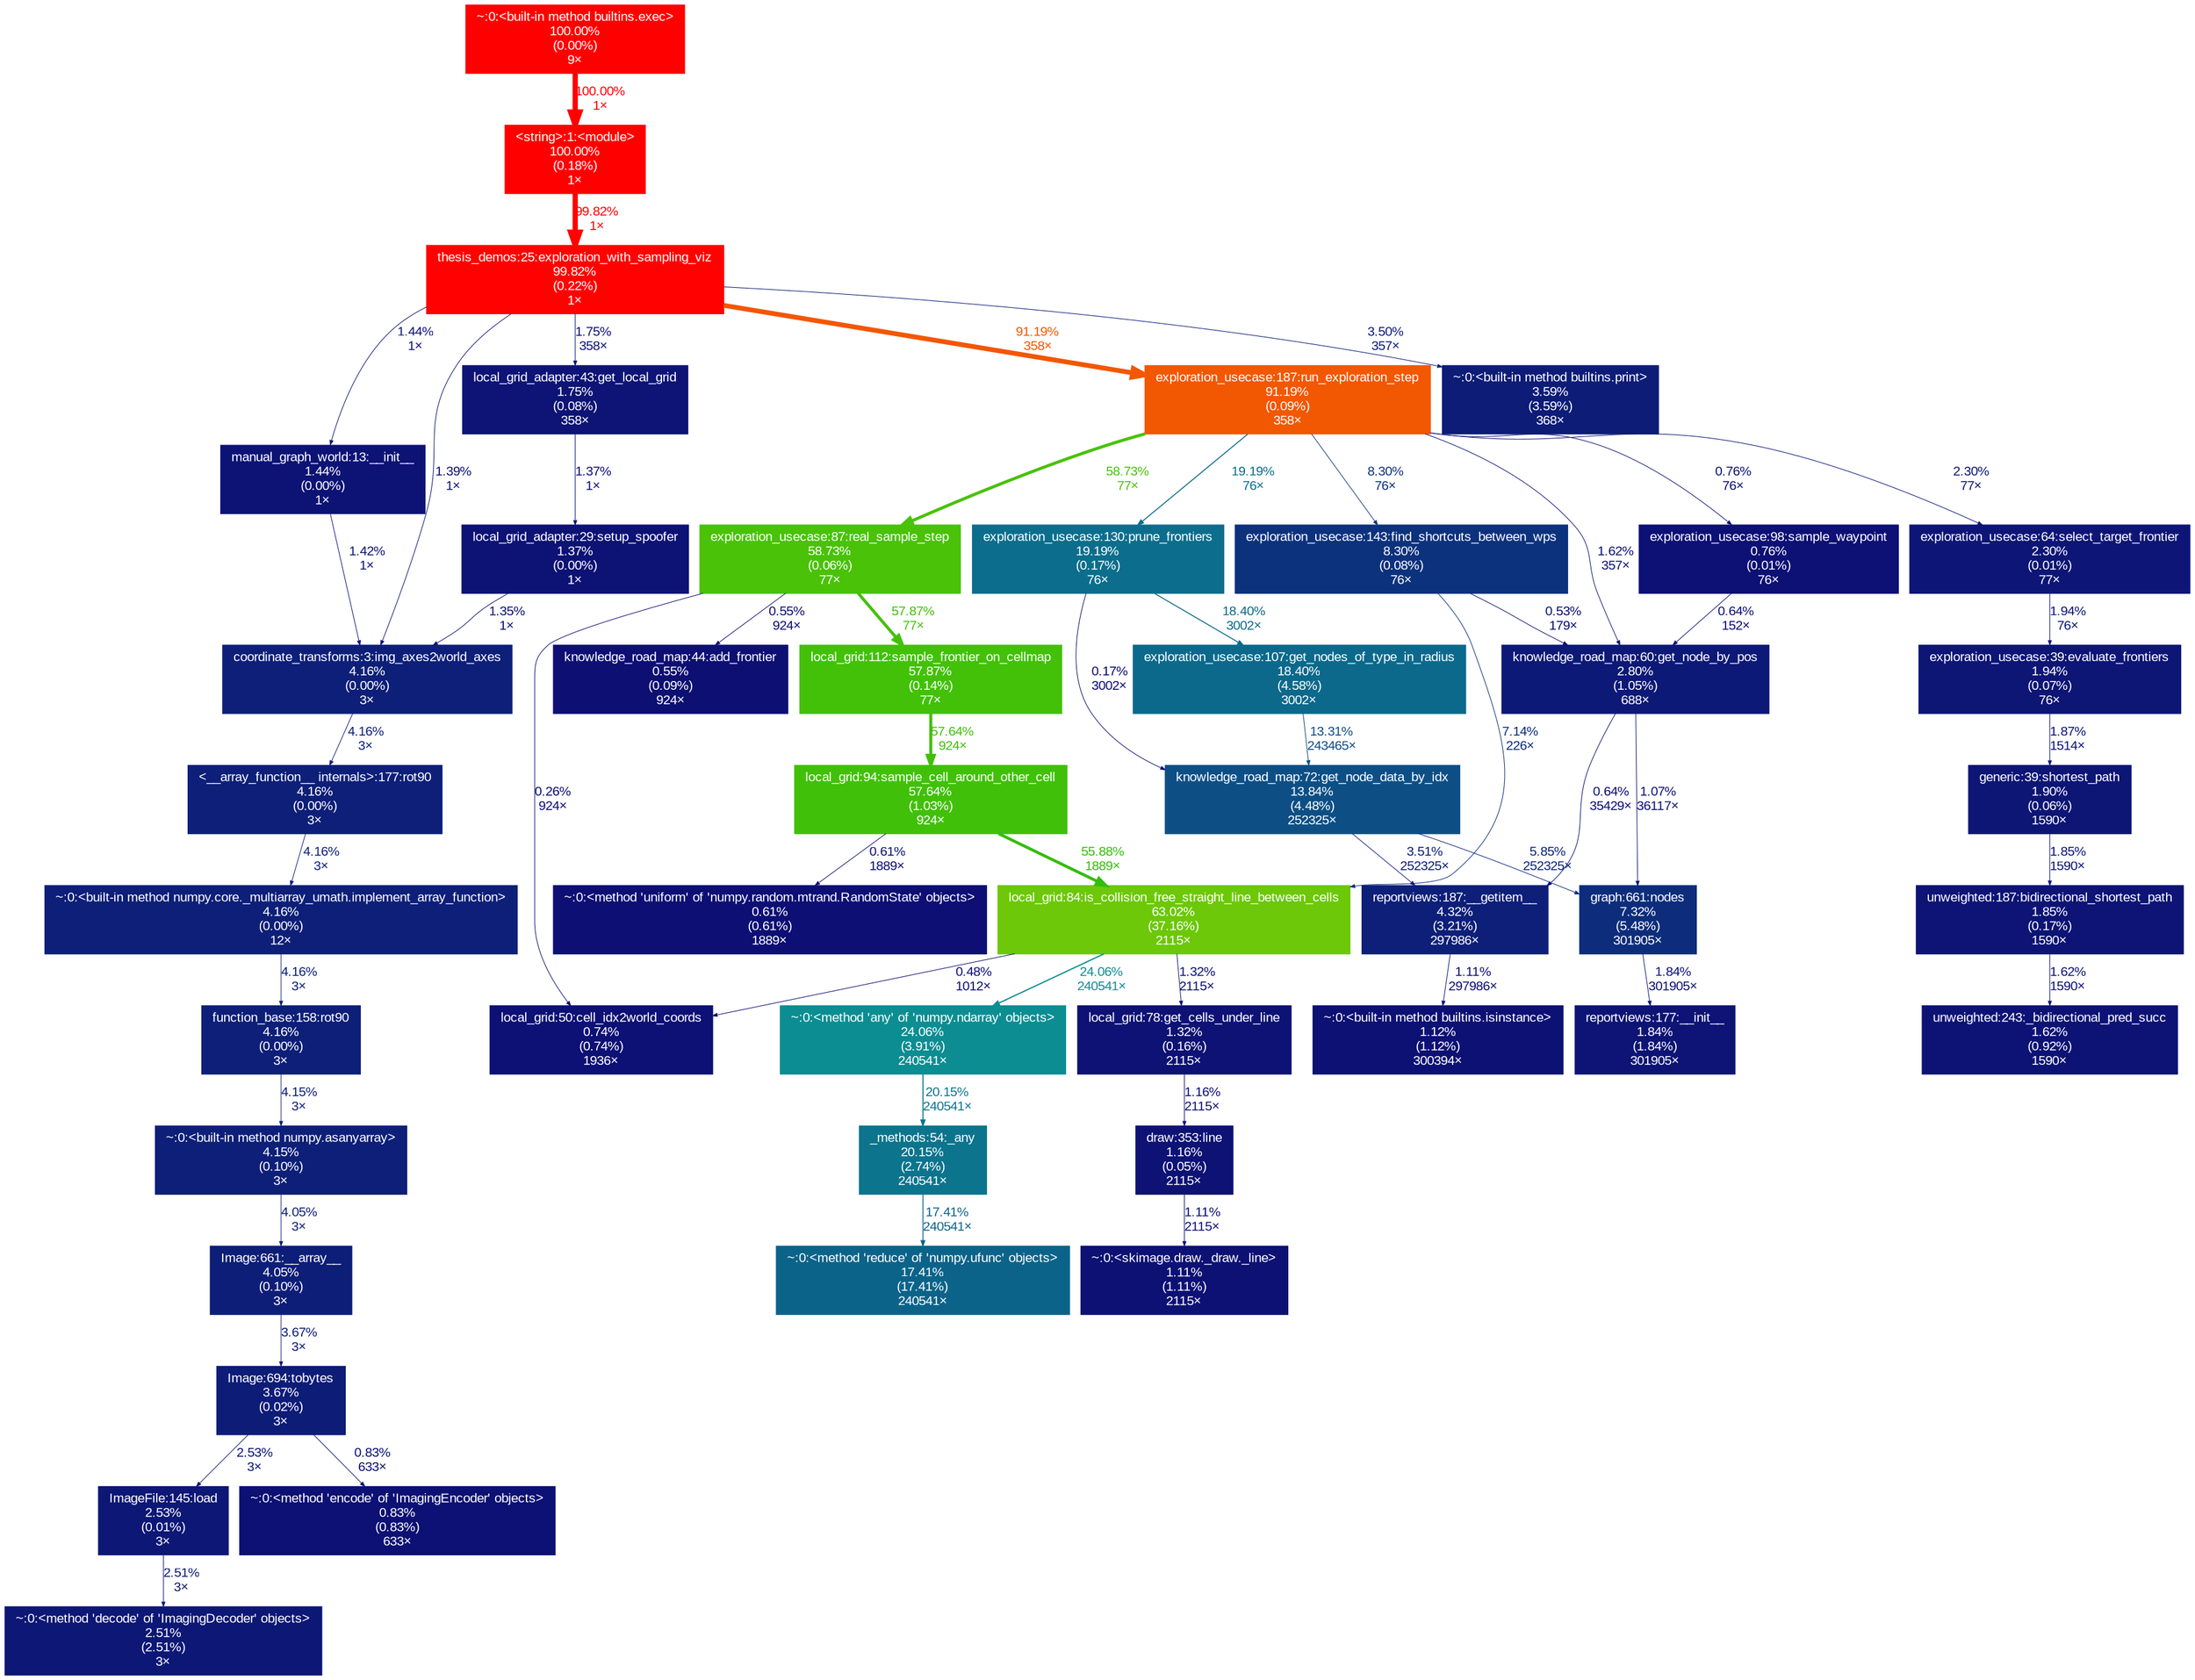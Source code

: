 digraph {
	graph [fontname=Arial, nodesep=0.125, ranksep=0.25];
	node [fontcolor=white, fontname=Arial, height=0, shape=box, style=filled, width=0];
	edge [fontname=Arial];
	66 [color="#0d1375", fontcolor="#ffffff", fontsize="10.00", label="manual_graph_world:13:__init__\n1.44%\n(0.00%)\n1×", tooltip="c:\\LOCAL_Deckard\\1_Projects\\_thesis\\knowledge_roadmap\\data_providers\\manual_graph_world.py"];
	66 -> 140 [arrowsize="0.35", color="#0d1375", fontcolor="#0d1375", fontsize="10.00", label="1.42%\n1×", labeldistance="0.50", penwidth="0.50"];
	71 [color="#ff0200", fontcolor="#ffffff", fontsize="10.00", label="thesis_demos:25:exploration_with_sampling_viz\n99.82%\n(0.22%)\n1×", tooltip="c:\\LOCAL_Deckard\\1_Projects\\_thesis\\thesis_demos.py"];
	71 -> 66 [arrowsize="0.35", color="#0d1375", fontcolor="#0d1375", fontsize="10.00", label="1.44%\n1×", labeldistance="0.50", penwidth="0.50"];
	71 -> 140 [arrowsize="0.35", color="#0d1275", fontcolor="#0d1275", fontsize="10.00", label="1.39%\n1×", labeldistance="0.50", penwidth="0.50"];
	71 -> 222 [arrowsize="0.95", color="#f25702", fontcolor="#f25702", fontsize="10.00", label="91.19%\n358×", labeldistance="3.65", penwidth="3.65"];
	71 -> 248 [arrowsize="0.35", color="#0d1475", fontcolor="#0d1475", fontsize="10.00", label="1.75%\n358×", labeldistance="0.50", penwidth="0.50"];
	71 -> 340 [arrowsize="0.35", color="#0d1c77", fontcolor="#0d1c77", fontsize="10.00", label="3.50%\n357×", labeldistance="0.50", penwidth="0.50"];
	72 [color="#ff0000", fontcolor="#ffffff", fontsize="10.00", label="<string>:1:<module>\n100.00%\n(0.18%)\n1×", tooltip="<string>"];
	72 -> 71 [arrowsize="1.00", color="#ff0200", fontcolor="#ff0200", fontsize="10.00", label="99.82%\n1×", labeldistance="3.99", penwidth="3.99"];
	126 [color="#42c108", fontcolor="#ffffff", fontsize="10.00", label="local_grid:112:sample_frontier_on_cellmap\n57.87%\n(0.14%)\n77×", tooltip="c:\\LOCAL_Deckard\\1_Projects\\_thesis\\knowledge_roadmap\\entities\\local_grid.py"];
	126 -> 244 [arrowsize="0.76", color="#41c009", fontcolor="#41c009", fontsize="10.00", label="57.64%\n924×", labeldistance="2.31", penwidth="2.31"];
	135 [color="#0d1f78", fontcolor="#ffffff", fontsize="10.00", label="~:0:<built-in method numpy.core._multiarray_umath.implement_array_function>\n4.16%\n(0.00%)\n12×", tooltip="~"];
	135 -> 141 [arrowsize="0.35", color="#0d1f78", fontcolor="#0d1f78", fontsize="10.00", label="4.16%\n3×", labeldistance="0.50", penwidth="0.50"];
	138 [color="#0c748d", fontcolor="#ffffff", fontsize="10.00", label="_methods:54:_any\n20.15%\n(2.74%)\n240541×", tooltip="C:\\Users\\houte\\Miniconda3\\envs\\thesis_env\\lib\\site-packages\\numpy\\core\\_methods.py"];
	138 -> 357 [arrowsize="0.42", color="#0c6389", fontcolor="#0c6389", fontsize="10.00", label="17.41%\n240541×", labeldistance="0.70", penwidth="0.70"];
	139 [color="#0c8d92", fontcolor="#ffffff", fontsize="10.00", label="~:0:<method 'any' of 'numpy.ndarray' objects>\n24.06%\n(3.91%)\n240541×", tooltip="~"];
	139 -> 138 [arrowsize="0.45", color="#0c748d", fontcolor="#0c748d", fontsize="10.00", label="20.15%\n240541×", labeldistance="0.81", penwidth="0.81"];
	140 [color="#0d1f78", fontcolor="#ffffff", fontsize="10.00", label="coordinate_transforms:3:img_axes2world_axes\n4.16%\n(0.00%)\n3×", tooltip="c:\\LOCAL_Deckard\\1_Projects\\_thesis\\knowledge_roadmap\\utils\\coordinate_transforms.py"];
	140 -> 144 [arrowsize="0.35", color="#0d1f78", fontcolor="#0d1f78", fontsize="10.00", label="4.16%\n3×", labeldistance="0.50", penwidth="0.50"];
	141 [color="#0d1f78", fontcolor="#ffffff", fontsize="10.00", label="function_base:158:rot90\n4.16%\n(0.00%)\n3×", tooltip="C:\\Users\\houte\\Miniconda3\\envs\\thesis_env\\lib\\site-packages\\numpy\\lib\\function_base.py"];
	141 -> 159 [arrowsize="0.35", color="#0d1f78", fontcolor="#0d1f78", fontsize="10.00", label="4.15%\n3×", labeldistance="0.50", penwidth="0.50"];
	144 [color="#0d1f78", fontcolor="#ffffff", fontsize="10.00", label="<__array_function__ internals>:177:rot90\n4.16%\n(0.00%)\n3×", tooltip="<__array_function__ internals>"];
	144 -> 135 [arrowsize="0.35", color="#0d1f78", fontcolor="#0d1f78", fontsize="10.00", label="4.16%\n3×", labeldistance="0.50", penwidth="0.50"];
	148 [color="#0d1e78", fontcolor="#ffffff", fontsize="10.00", label="Image:661:__array__\n4.05%\n(0.10%)\n3×", tooltip="C:\\Users\\houte\\Miniconda3\\envs\\thesis_env\\lib\\site-packages\\PIL\\Image.py"];
	148 -> 153 [arrowsize="0.35", color="#0d1c77", fontcolor="#0d1c77", fontsize="10.00", label="3.67%\n3×", labeldistance="0.50", penwidth="0.50"];
	151 [color="#0d1776", fontcolor="#ffffff", fontsize="10.00", label="ImageFile:145:load\n2.53%\n(0.01%)\n3×", tooltip="C:\\Users\\houte\\Miniconda3\\envs\\thesis_env\\lib\\site-packages\\PIL\\ImageFile.py"];
	151 -> 275 [arrowsize="0.35", color="#0d1776", fontcolor="#0d1776", fontsize="10.00", label="2.51%\n3×", labeldistance="0.50", penwidth="0.50"];
	153 [color="#0d1c77", fontcolor="#ffffff", fontsize="10.00", label="Image:694:tobytes\n3.67%\n(0.02%)\n3×", tooltip="C:\\Users\\houte\\Miniconda3\\envs\\thesis_env\\lib\\site-packages\\PIL\\Image.py"];
	153 -> 151 [arrowsize="0.35", color="#0d1776", fontcolor="#0d1776", fontsize="10.00", label="2.53%\n3×", labeldistance="0.50", penwidth="0.50"];
	153 -> 278 [arrowsize="0.35", color="#0d1074", fontcolor="#0d1074", fontsize="10.00", label="0.83%\n633×", labeldistance="0.50", penwidth="0.50"];
	159 [color="#0d1f78", fontcolor="#ffffff", fontsize="10.00", label="~:0:<built-in method numpy.asanyarray>\n4.15%\n(0.10%)\n3×", tooltip="~"];
	159 -> 148 [arrowsize="0.35", color="#0d1e78", fontcolor="#0d1e78", fontsize="10.00", label="4.05%\n3×", labeldistance="0.50", penwidth="0.50"];
	171 [color="#0d1275", fontcolor="#ffffff", fontsize="10.00", label="local_grid_adapter:29:setup_spoofer\n1.37%\n(0.00%)\n1×", tooltip="c:\\LOCAL_Deckard\\1_Projects\\_thesis\\knowledge_roadmap\\data_providers\\local_grid_adapter.py"];
	171 -> 140 [arrowsize="0.35", color="#0d1274", fontcolor="#0d1274", fontsize="10.00", label="1.35%\n1×", labeldistance="0.50", penwidth="0.50"];
	201 [color="#0d0f73", fontcolor="#ffffff", fontsize="10.00", label="knowledge_road_map:44:add_frontier\n0.55%\n(0.09%)\n924×", tooltip="c:\\LOCAL_Deckard\\1_Projects\\_thesis\\knowledge_roadmap\\entities\\knowledge_road_map.py"];
	202 [color="#0d327d", fontcolor="#ffffff", fontsize="10.00", label="exploration_usecase:143:find_shortcuts_between_wps\n8.30%\n(0.08%)\n76×", tooltip="c:\\LOCAL_Deckard\\1_Projects\\_thesis\\knowledge_roadmap\\usecases\\exploration_usecase.py"];
	202 -> 214 [arrowsize="0.35", color="#0d0f73", fontcolor="#0d0f73", fontsize="10.00", label="0.53%\n179×", labeldistance="0.50", penwidth="0.50"];
	202 -> 242 [arrowsize="0.35", color="#0d2c7c", fontcolor="#0d2c7c", fontsize="10.00", label="7.14%\n226×", labeldistance="0.50", penwidth="0.50"];
	207 [color="#0d1375", fontcolor="#ffffff", fontsize="10.00", label="unweighted:243:_bidirectional_pred_succ\n1.62%\n(0.92%)\n1590×", tooltip="C:\\Users\\houte\\Miniconda3\\envs\\thesis_env\\lib\\site-packages\\networkx\\algorithms\\shortest_paths\\unweighted.py"];
	209 [color="#0d1475", fontcolor="#ffffff", fontsize="10.00", label="unweighted:187:bidirectional_shortest_path\n1.85%\n(0.17%)\n1590×", tooltip="C:\\Users\\houte\\Miniconda3\\envs\\thesis_env\\lib\\site-packages\\networkx\\algorithms\\shortest_paths\\unweighted.py"];
	209 -> 207 [arrowsize="0.35", color="#0d1375", fontcolor="#0d1375", fontsize="10.00", label="1.62%\n1590×", labeldistance="0.50", penwidth="0.50"];
	213 [color="#0d2d7c", fontcolor="#ffffff", fontsize="10.00", label="graph:661:nodes\n7.32%\n(5.48%)\n301905×", tooltip="C:\\Users\\houte\\Miniconda3\\envs\\thesis_env\\lib\\site-packages\\networkx\\classes\\graph.py"];
	213 -> 228 [arrowsize="0.35", color="#0d1475", fontcolor="#0d1475", fontsize="10.00", label="1.84%\n301905×", labeldistance="0.50", penwidth="0.50"];
	214 [color="#0d1976", fontcolor="#ffffff", fontsize="10.00", label="knowledge_road_map:60:get_node_by_pos\n2.80%\n(1.05%)\n688×", tooltip="c:\\LOCAL_Deckard\\1_Projects\\_thesis\\knowledge_roadmap\\entities\\knowledge_road_map.py"];
	214 -> 213 [arrowsize="0.35", color="#0d1174", fontcolor="#0d1174", fontsize="10.00", label="1.07%\n36117×", labeldistance="0.50", penwidth="0.50"];
	214 -> 230 [arrowsize="0.35", color="#0d0f74", fontcolor="#0d0f74", fontsize="10.00", label="0.64%\n35429×", labeldistance="0.50", penwidth="0.50"];
	215 [color="#0d4f85", fontcolor="#ffffff", fontsize="10.00", label="knowledge_road_map:72:get_node_data_by_idx\n13.84%\n(4.48%)\n252325×", tooltip="c:\\LOCAL_Deckard\\1_Projects\\_thesis\\knowledge_roadmap\\entities\\knowledge_road_map.py"];
	215 -> 213 [arrowsize="0.35", color="#0d267a", fontcolor="#0d267a", fontsize="10.00", label="5.85%\n252325×", labeldistance="0.50", penwidth="0.50"];
	215 -> 230 [arrowsize="0.35", color="#0d1c77", fontcolor="#0d1c77", fontsize="10.00", label="3.51%\n252325×", labeldistance="0.50", penwidth="0.50"];
	221 [color="#0c698b", fontcolor="#ffffff", fontsize="10.00", label="exploration_usecase:107:get_nodes_of_type_in_radius\n18.40%\n(4.58%)\n3002×", tooltip="c:\\LOCAL_Deckard\\1_Projects\\_thesis\\knowledge_roadmap\\usecases\\exploration_usecase.py"];
	221 -> 215 [arrowsize="0.36", color="#0d4c84", fontcolor="#0d4c84", fontsize="10.00", label="13.31%\n243465×", labeldistance="0.53", penwidth="0.53"];
	222 [color="#f25702", fontcolor="#ffffff", fontsize="10.00", label="exploration_usecase:187:run_exploration_step\n91.19%\n(0.09%)\n358×", tooltip="c:\\LOCAL_Deckard\\1_Projects\\_thesis\\knowledge_roadmap\\usecases\\exploration_usecase.py"];
	222 -> 202 [arrowsize="0.35", color="#0d327d", fontcolor="#0d327d", fontsize="10.00", label="8.30%\n76×", labeldistance="0.50", penwidth="0.50"];
	222 -> 214 [arrowsize="0.35", color="#0d1475", fontcolor="#0d1475", fontsize="10.00", label="1.62%\n357×", labeldistance="0.50", penwidth="0.50"];
	222 -> 235 [arrowsize="0.35", color="#0d1074", fontcolor="#0d1074", fontsize="10.00", label="0.76%\n76×", labeldistance="0.50", penwidth="0.50"];
	222 -> 236 [arrowsize="0.77", color="#49c208", fontcolor="#49c208", fontsize="10.00", label="58.73%\n77×", labeldistance="2.35", penwidth="2.35"];
	222 -> 237 [arrowsize="0.44", color="#0c6e8c", fontcolor="#0c6e8c", fontsize="10.00", label="19.19%\n76×", labeldistance="0.77", penwidth="0.77"];
	222 -> 238 [arrowsize="0.35", color="#0d1676", fontcolor="#0d1676", fontsize="10.00", label="2.30%\n77×", labeldistance="0.50", penwidth="0.50"];
	228 [color="#0d1475", fontcolor="#ffffff", fontsize="10.00", label="reportviews:177:__init__\n1.84%\n(1.84%)\n301905×", tooltip="C:\\Users\\houte\\Miniconda3\\envs\\thesis_env\\lib\\site-packages\\networkx\\classes\\reportviews.py"];
	230 [color="#0d1f78", fontcolor="#ffffff", fontsize="10.00", label="reportviews:187:__getitem__\n4.32%\n(3.21%)\n297986×", tooltip="C:\\Users\\houte\\Miniconda3\\envs\\thesis_env\\lib\\site-packages\\networkx\\classes\\reportviews.py"];
	230 -> 335 [arrowsize="0.35", color="#0d1174", fontcolor="#0d1174", fontsize="10.00", label="1.11%\n297986×", labeldistance="0.50", penwidth="0.50"];
	232 [color="#0d1575", fontcolor="#ffffff", fontsize="10.00", label="generic:39:shortest_path\n1.90%\n(0.06%)\n1590×", tooltip="C:\\Users\\houte\\Miniconda3\\envs\\thesis_env\\lib\\site-packages\\networkx\\algorithms\\shortest_paths\\generic.py"];
	232 -> 209 [arrowsize="0.35", color="#0d1475", fontcolor="#0d1475", fontsize="10.00", label="1.85%\n1590×", labeldistance="0.50", penwidth="0.50"];
	233 [color="#0d1575", fontcolor="#ffffff", fontsize="10.00", label="exploration_usecase:39:evaluate_frontiers\n1.94%\n(0.07%)\n76×", tooltip="c:\\LOCAL_Deckard\\1_Projects\\_thesis\\knowledge_roadmap\\usecases\\exploration_usecase.py"];
	233 -> 232 [arrowsize="0.35", color="#0d1575", fontcolor="#0d1575", fontsize="10.00", label="1.87%\n1514×", labeldistance="0.50", penwidth="0.50"];
	235 [color="#0d1074", fontcolor="#ffffff", fontsize="10.00", label="exploration_usecase:98:sample_waypoint\n0.76%\n(0.01%)\n76×", tooltip="c:\\LOCAL_Deckard\\1_Projects\\_thesis\\knowledge_roadmap\\usecases\\exploration_usecase.py"];
	235 -> 214 [arrowsize="0.35", color="#0d0f74", fontcolor="#0d0f74", fontsize="10.00", label="0.64%\n152×", labeldistance="0.50", penwidth="0.50"];
	236 [color="#49c208", fontcolor="#ffffff", fontsize="10.00", label="exploration_usecase:87:real_sample_step\n58.73%\n(0.06%)\n77×", tooltip="c:\\LOCAL_Deckard\\1_Projects\\_thesis\\knowledge_roadmap\\usecases\\exploration_usecase.py"];
	236 -> 126 [arrowsize="0.76", color="#42c108", fontcolor="#42c108", fontsize="10.00", label="57.87%\n77×", labeldistance="2.31", penwidth="2.31"];
	236 -> 201 [arrowsize="0.35", color="#0d0f73", fontcolor="#0d0f73", fontsize="10.00", label="0.55%\n924×", labeldistance="0.50", penwidth="0.50"];
	236 -> 241 [arrowsize="0.35", color="#0d0e73", fontcolor="#0d0e73", fontsize="10.00", label="0.26%\n924×", labeldistance="0.50", penwidth="0.50"];
	237 [color="#0c6e8c", fontcolor="#ffffff", fontsize="10.00", label="exploration_usecase:130:prune_frontiers\n19.19%\n(0.17%)\n76×", tooltip="c:\\LOCAL_Deckard\\1_Projects\\_thesis\\knowledge_roadmap\\usecases\\exploration_usecase.py"];
	237 -> 215 [arrowsize="0.35", color="#0d0d73", fontcolor="#0d0d73", fontsize="10.00", label="0.17%\n3002×", labeldistance="0.50", penwidth="0.50"];
	237 -> 221 [arrowsize="0.43", color="#0c698b", fontcolor="#0c698b", fontsize="10.00", label="18.40%\n3002×", labeldistance="0.74", penwidth="0.74"];
	238 [color="#0d1676", fontcolor="#ffffff", fontsize="10.00", label="exploration_usecase:64:select_target_frontier\n2.30%\n(0.01%)\n77×", tooltip="c:\\LOCAL_Deckard\\1_Projects\\_thesis\\knowledge_roadmap\\usecases\\exploration_usecase.py"];
	238 -> 233 [arrowsize="0.35", color="#0d1575", fontcolor="#0d1575", fontsize="10.00", label="1.94%\n76×", labeldistance="0.50", penwidth="0.50"];
	241 [color="#0d1074", fontcolor="#ffffff", fontsize="10.00", label="local_grid:50:cell_idx2world_coords\n0.74%\n(0.74%)\n1936×", tooltip="c:\\LOCAL_Deckard\\1_Projects\\_thesis\\knowledge_roadmap\\entities\\local_grid.py"];
	242 [color="#6cc808", fontcolor="#ffffff", fontsize="10.00", label="local_grid:84:is_collision_free_straight_line_between_cells\n63.02%\n(37.16%)\n2115×", tooltip="c:\\LOCAL_Deckard\\1_Projects\\_thesis\\knowledge_roadmap\\entities\\local_grid.py"];
	242 -> 139 [arrowsize="0.49", color="#0c8d92", fontcolor="#0c8d92", fontsize="10.00", label="24.06%\n240541×", labeldistance="0.96", penwidth="0.96"];
	242 -> 241 [arrowsize="0.35", color="#0d0f73", fontcolor="#0d0f73", fontsize="10.00", label="0.48%\n1012×", labeldistance="0.50", penwidth="0.50"];
	242 -> 243 [arrowsize="0.35", color="#0d1274", fontcolor="#0d1274", fontsize="10.00", label="1.32%\n2115×", labeldistance="0.50", penwidth="0.50"];
	243 [color="#0d1274", fontcolor="#ffffff", fontsize="10.00", label="local_grid:78:get_cells_under_line\n1.32%\n(0.16%)\n2115×", tooltip="c:\\LOCAL_Deckard\\1_Projects\\_thesis\\knowledge_roadmap\\entities\\local_grid.py"];
	243 -> 245 [arrowsize="0.35", color="#0d1274", fontcolor="#0d1274", fontsize="10.00", label="1.16%\n2115×", labeldistance="0.50", penwidth="0.50"];
	244 [color="#41c009", fontcolor="#ffffff", fontsize="10.00", label="local_grid:94:sample_cell_around_other_cell\n57.64%\n(1.03%)\n924×", tooltip="c:\\LOCAL_Deckard\\1_Projects\\_thesis\\knowledge_roadmap\\entities\\local_grid.py"];
	244 -> 242 [arrowsize="0.75", color="#33be09", fontcolor="#33be09", fontsize="10.00", label="55.88%\n1889×", labeldistance="2.24", penwidth="2.24"];
	244 -> 360 [arrowsize="0.35", color="#0d0f74", fontcolor="#0d0f74", fontsize="10.00", label="0.61%\n1889×", labeldistance="0.50", penwidth="0.50"];
	245 [color="#0d1274", fontcolor="#ffffff", fontsize="10.00", label="draw:353:line\n1.16%\n(0.05%)\n2115×", tooltip="C:\\Users\\houte\\Miniconda3\\envs\\thesis_env\\lib\\site-packages\\skimage\\draw\\draw.py"];
	245 -> 358 [arrowsize="0.35", color="#0d1174", fontcolor="#0d1174", fontsize="10.00", label="1.11%\n2115×", labeldistance="0.50", penwidth="0.50"];
	248 [color="#0d1475", fontcolor="#ffffff", fontsize="10.00", label="local_grid_adapter:43:get_local_grid\n1.75%\n(0.08%)\n358×", tooltip="c:\\LOCAL_Deckard\\1_Projects\\_thesis\\knowledge_roadmap\\data_providers\\local_grid_adapter.py"];
	248 -> 171 [arrowsize="0.35", color="#0d1275", fontcolor="#0d1275", fontsize="10.00", label="1.37%\n1×", labeldistance="0.50", penwidth="0.50"];
	252 [color="#ff0000", fontcolor="#ffffff", fontsize="10.00", label="~:0:<built-in method builtins.exec>\n100.00%\n(0.00%)\n9×", tooltip="~"];
	252 -> 72 [arrowsize="1.00", color="#ff0000", fontcolor="#ff0000", fontsize="10.00", label="100.00%\n1×", labeldistance="4.00", penwidth="4.00"];
	275 [color="#0d1776", fontcolor="#ffffff", fontsize="10.00", label="~:0:<method 'decode' of 'ImagingDecoder' objects>\n2.51%\n(2.51%)\n3×", tooltip="~"];
	278 [color="#0d1074", fontcolor="#ffffff", fontsize="10.00", label="~:0:<method 'encode' of 'ImagingEncoder' objects>\n0.83%\n(0.83%)\n633×", tooltip="~"];
	335 [color="#0d1174", fontcolor="#ffffff", fontsize="10.00", label="~:0:<built-in method builtins.isinstance>\n1.12%\n(1.12%)\n300394×", tooltip="~"];
	340 [color="#0d1c77", fontcolor="#ffffff", fontsize="10.00", label="~:0:<built-in method builtins.print>\n3.59%\n(3.59%)\n368×", tooltip="~"];
	357 [color="#0c6389", fontcolor="#ffffff", fontsize="10.00", label="~:0:<method 'reduce' of 'numpy.ufunc' objects>\n17.41%\n(17.41%)\n240541×", tooltip="~"];
	358 [color="#0d1174", fontcolor="#ffffff", fontsize="10.00", label="~:0:<skimage.draw._draw._line>\n1.11%\n(1.11%)\n2115×", tooltip="~"];
	360 [color="#0d0f74", fontcolor="#ffffff", fontsize="10.00", label="~:0:<method 'uniform' of 'numpy.random.mtrand.RandomState' objects>\n0.61%\n(0.61%)\n1889×", tooltip="~"];
}
